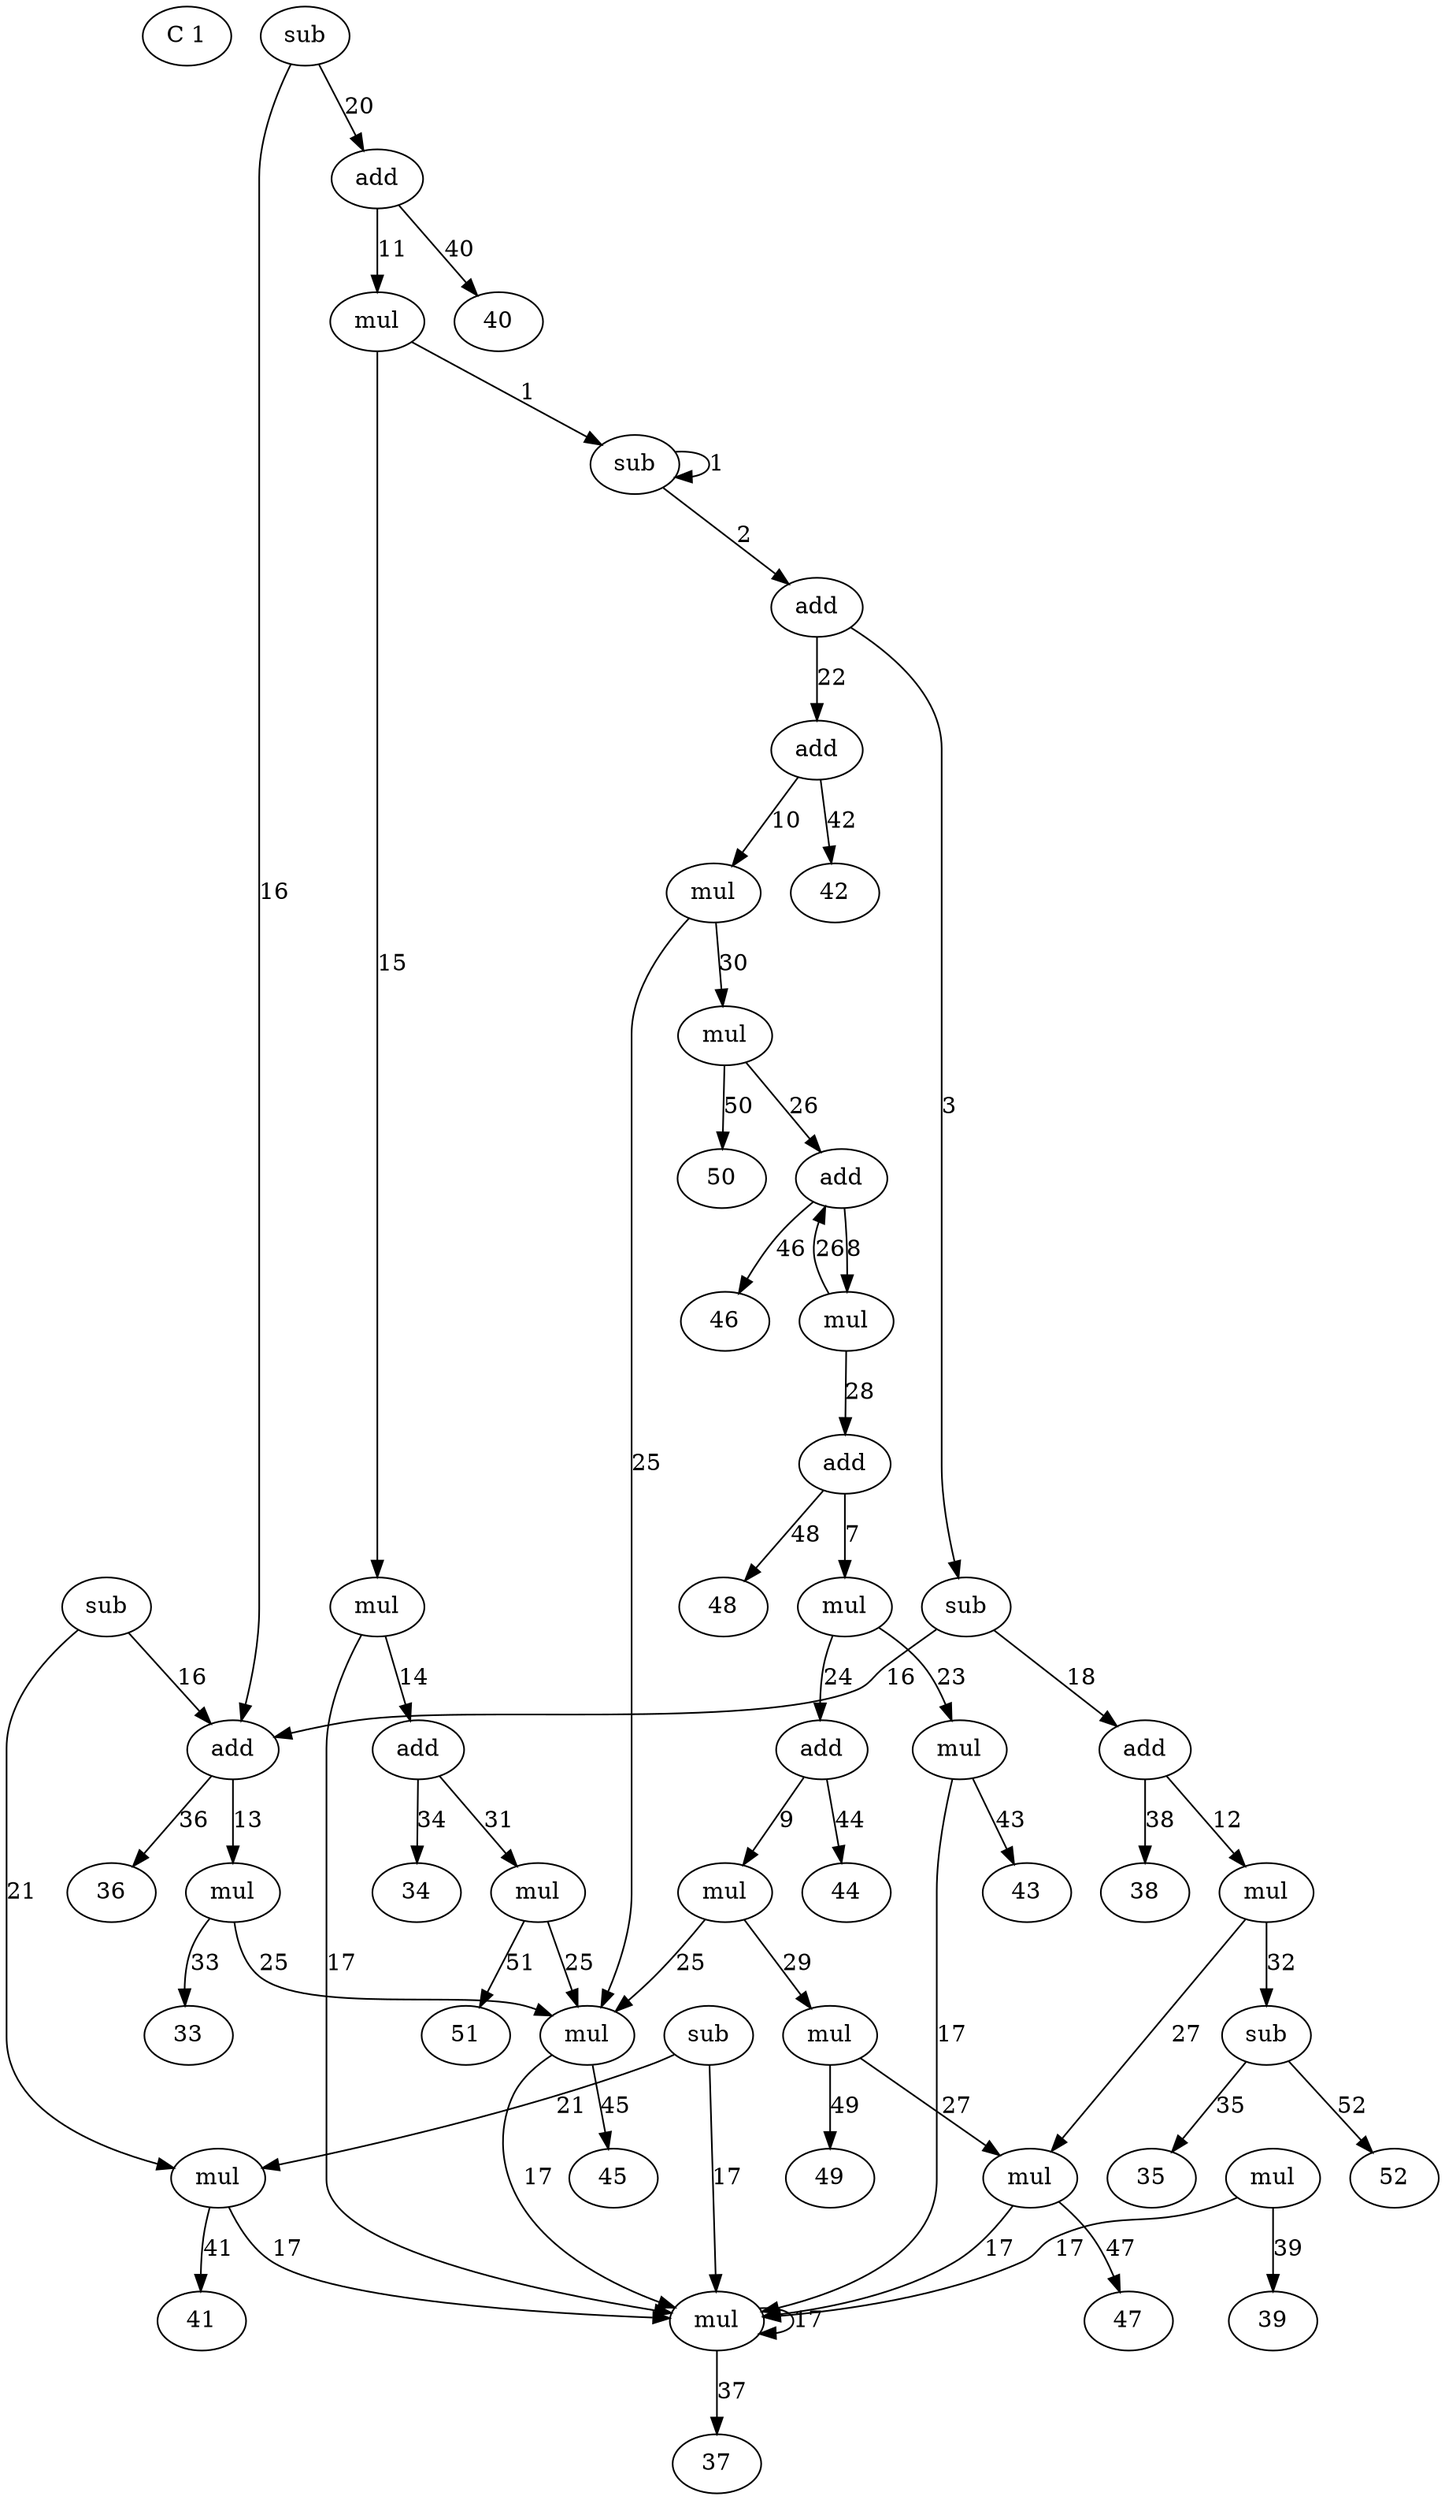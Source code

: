 digraph G {
0 [label="C 1"]
1 [label="sub"]
1 -> 1 [label="1"]
1 -> 2 [label="2"]
2 [label="add"]
2 -> 3 [label="3"]
2 -> 22 [label="22"]
3 [label="sub"]
3 -> 16 [label="16"]
3 -> 18 [label="18"]
4 [label="sub"]
4 -> 16 [label="16"]
4 -> 20 [label="20"]
5 [label="sub"]
5 -> 16 [label="16"]
5 -> 21 [label="21"]
6 [label="sub"]
6 -> 17 [label="17"]
6 -> 21 [label="21"]
7 [label="mul"]
7 -> 23 [label="23"]
7 -> 24 [label="24"]
8 [label="mul"]
8 -> 26 [label="26"]
8 -> 28 [label="28"]
9 [label="mul"]
9 -> 25 [label="25"]
9 -> 29 [label="29"]
10 [label="mul"]
10 -> 25 [label="25"]
10 -> 30 [label="30"]
11 [label="mul"]
11 -> 1 [label="1"]
11 -> 15 [label="15"]
12 [label="mul"]
12 -> 27 [label="27"]
12 -> 32 [label="32"]
13 [label="mul"]
13 -> 25 [label="25"]
13 -> 33 [label="33"]
14 [label="add"]
14 -> 31 [label="31"]
14 -> 34 [label="34"]
15 [label="mul"]
15 -> 14 [label="14"]
15 -> 17 [label="17"]
16 [label="add"]
16 -> 13 [label="13"]
16 -> 36 [label="36"]
17 [label="mul"]
17 -> 17 [label="17"]
17 -> 37 [label="37"]
18 [label="add"]
18 -> 12 [label="12"]
18 -> 38 [label="38"]
19 [label="mul"]
19 -> 17 [label="17"]
19 -> 39 [label="39"]
20 [label="add"]
20 -> 11 [label="11"]
20 -> 40 [label="40"]
21 [label="mul"]
21 -> 17 [label="17"]
21 -> 41 [label="41"]
22 [label="add"]
22 -> 10 [label="10"]
22 -> 42 [label="42"]
23 [label="mul"]
23 -> 17 [label="17"]
23 -> 43 [label="43"]
24 [label="add"]
24 -> 9 [label="9"]
24 -> 44 [label="44"]
25 [label="mul"]
25 -> 17 [label="17"]
25 -> 45 [label="45"]
26 [label="add"]
26 -> 8 [label="8"]
26 -> 46 [label="46"]
27 [label="mul"]
27 -> 17 [label="17"]
27 -> 47 [label="47"]
28 [label="add"]
28 -> 7 [label="7"]
28 -> 48 [label="48"]
29 [label="mul"]
29 -> 27 [label="27"]
29 -> 49 [label="49"]
30 [label="mul"]
30 -> 26 [label="26"]
30 -> 50 [label="50"]
31 [label="mul"]
31 -> 25 [label="25"]
31 -> 51 [label="51"]
32 [label="sub"]
32 -> 35 [label="35"]
32 -> 52 [label="52"]
}
